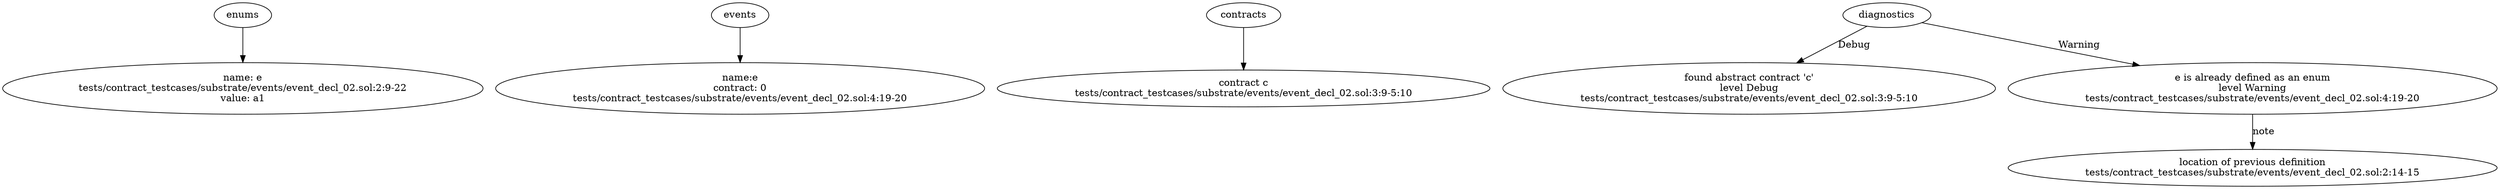 strict digraph "tests/contract_testcases/substrate/events/event_decl_02.sol" {
	e [label="name: e\ntests/contract_testcases/substrate/events/event_decl_02.sol:2:9-22\nvalue: a1"]
	e_3 [label="name:e\ncontract: 0\ntests/contract_testcases/substrate/events/event_decl_02.sol:4:19-20"]
	contract [label="contract c\ntests/contract_testcases/substrate/events/event_decl_02.sol:3:9-5:10"]
	diagnostic [label="found abstract contract 'c'\nlevel Debug\ntests/contract_testcases/substrate/events/event_decl_02.sol:3:9-5:10"]
	diagnostic_8 [label="e is already defined as an enum\nlevel Warning\ntests/contract_testcases/substrate/events/event_decl_02.sol:4:19-20"]
	note [label="location of previous definition\ntests/contract_testcases/substrate/events/event_decl_02.sol:2:14-15"]
	enums -> e
	events -> e_3
	contracts -> contract
	diagnostics -> diagnostic [label="Debug"]
	diagnostics -> diagnostic_8 [label="Warning"]
	diagnostic_8 -> note [label="note"]
}
